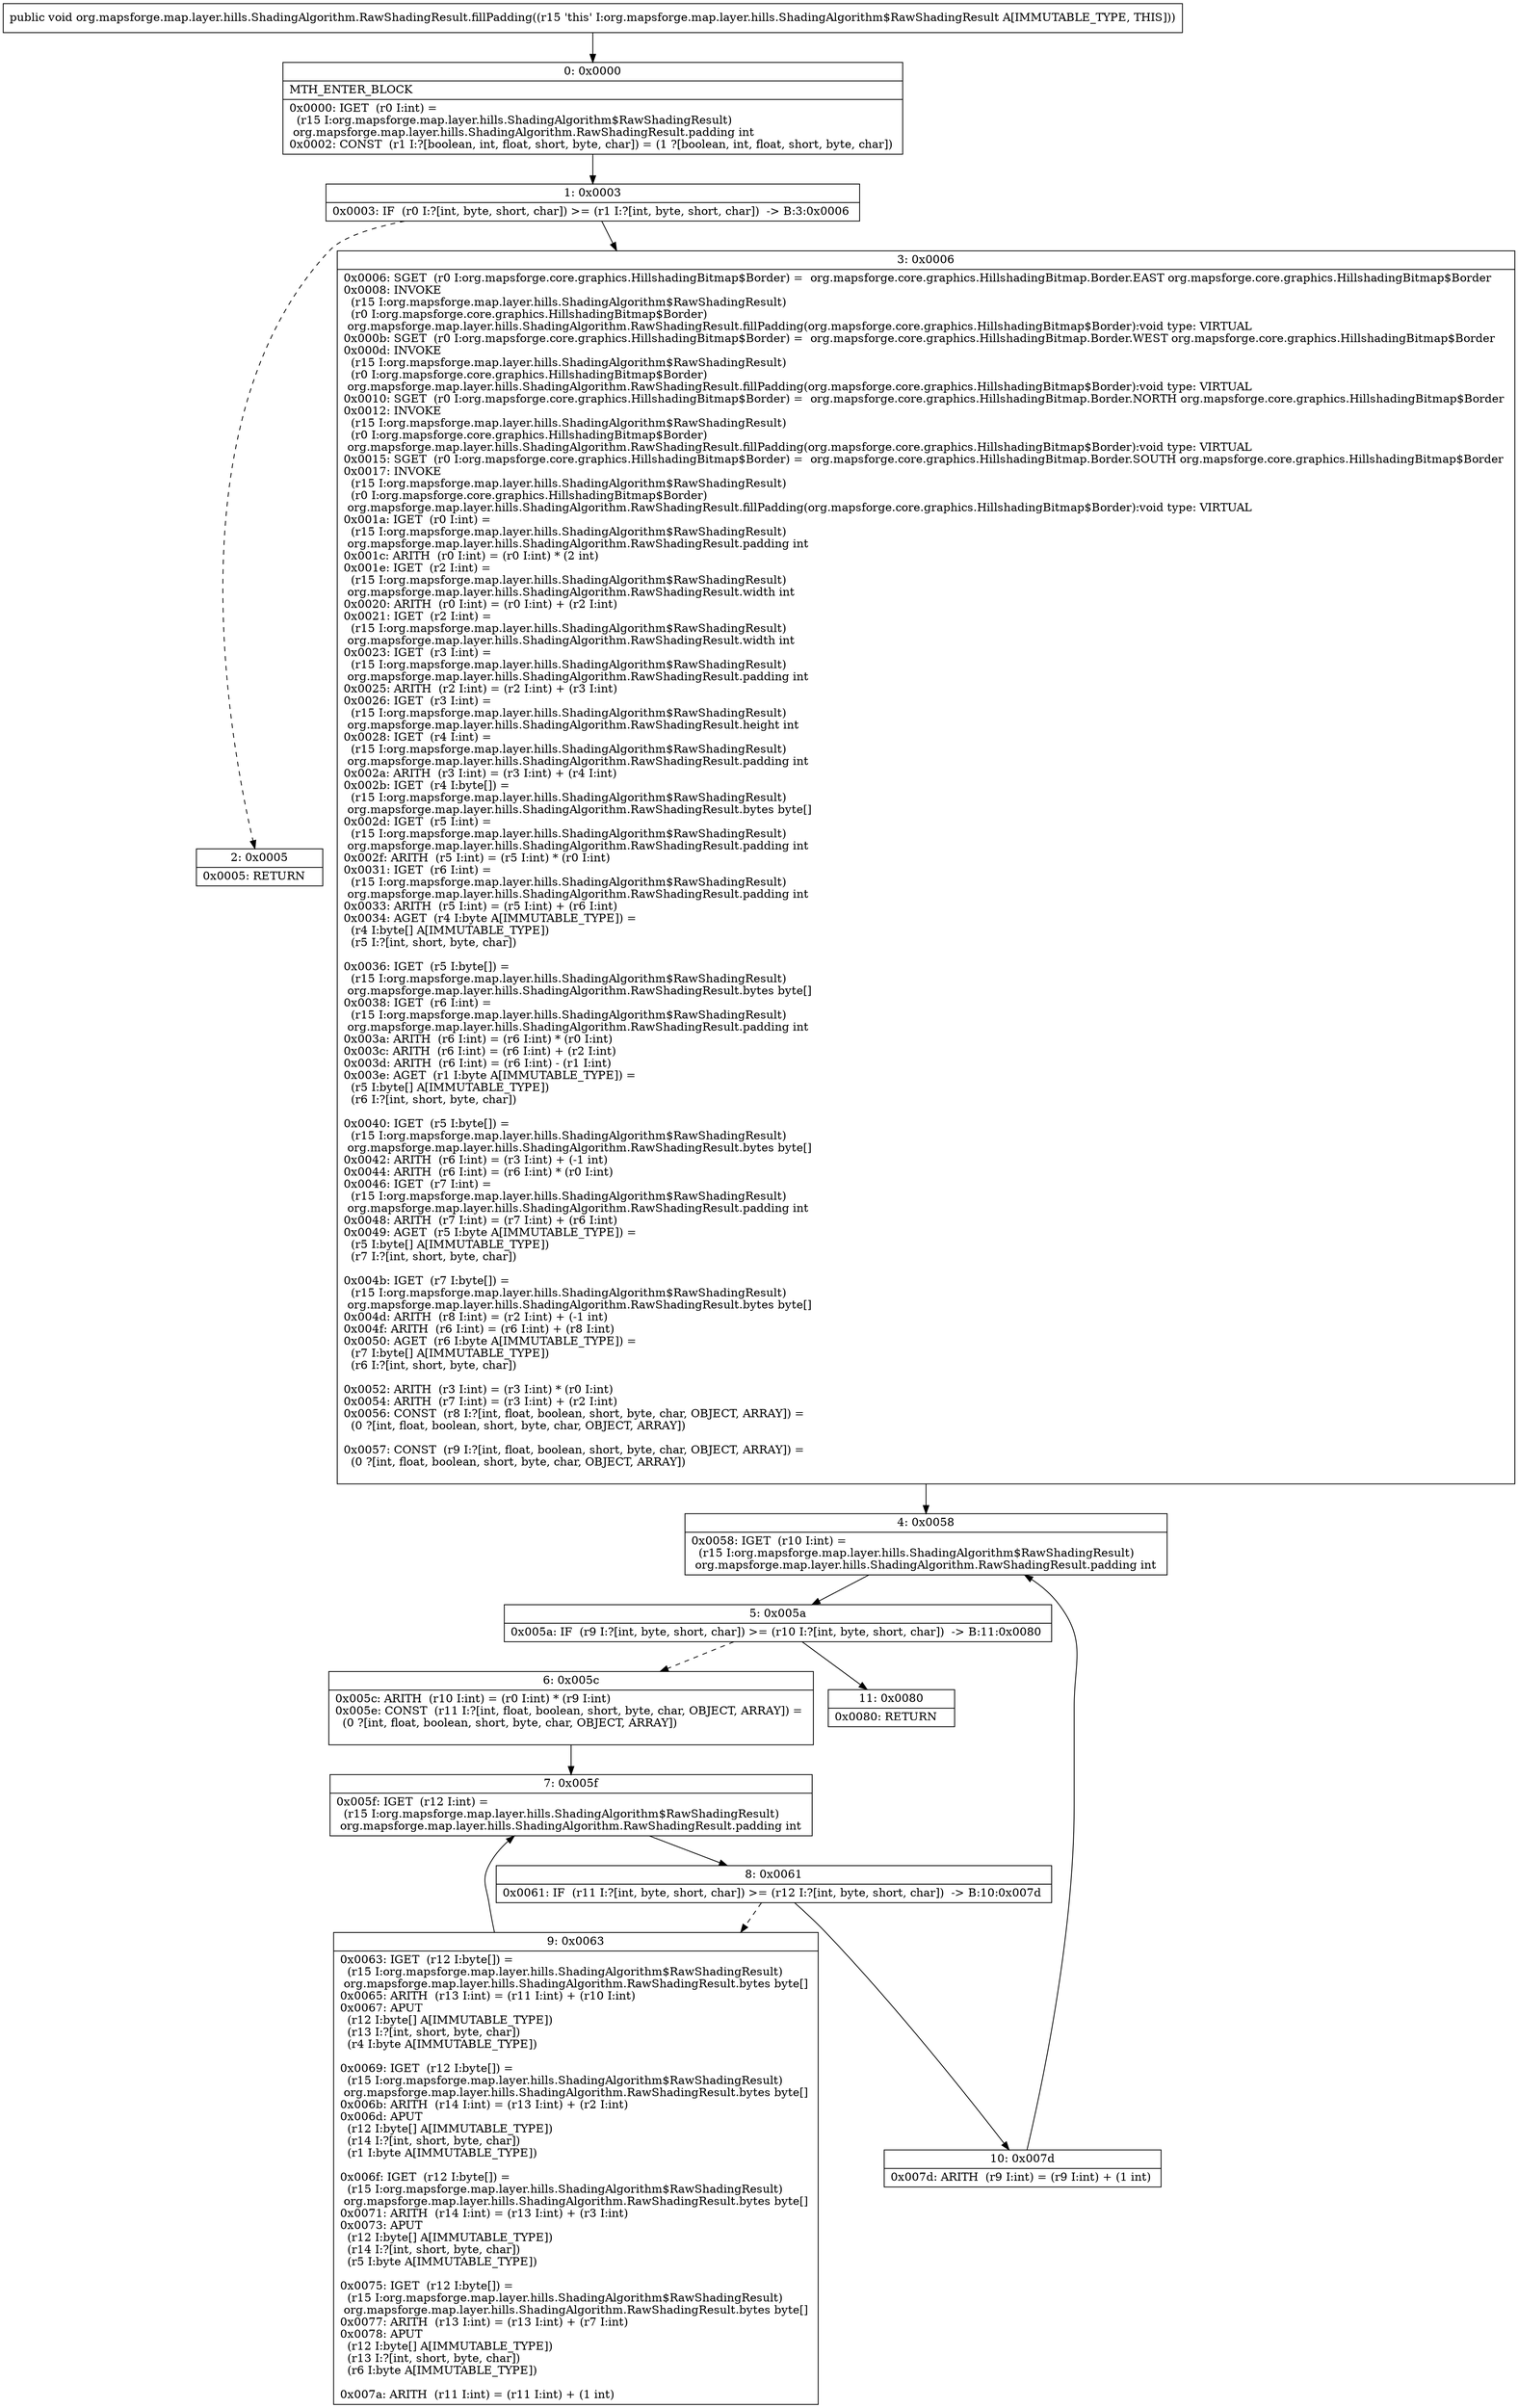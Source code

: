 digraph "CFG fororg.mapsforge.map.layer.hills.ShadingAlgorithm.RawShadingResult.fillPadding()V" {
Node_0 [shape=record,label="{0\:\ 0x0000|MTH_ENTER_BLOCK\l|0x0000: IGET  (r0 I:int) = \l  (r15 I:org.mapsforge.map.layer.hills.ShadingAlgorithm$RawShadingResult)\l org.mapsforge.map.layer.hills.ShadingAlgorithm.RawShadingResult.padding int \l0x0002: CONST  (r1 I:?[boolean, int, float, short, byte, char]) = (1 ?[boolean, int, float, short, byte, char]) \l}"];
Node_1 [shape=record,label="{1\:\ 0x0003|0x0003: IF  (r0 I:?[int, byte, short, char]) \>= (r1 I:?[int, byte, short, char])  \-\> B:3:0x0006 \l}"];
Node_2 [shape=record,label="{2\:\ 0x0005|0x0005: RETURN   \l}"];
Node_3 [shape=record,label="{3\:\ 0x0006|0x0006: SGET  (r0 I:org.mapsforge.core.graphics.HillshadingBitmap$Border) =  org.mapsforge.core.graphics.HillshadingBitmap.Border.EAST org.mapsforge.core.graphics.HillshadingBitmap$Border \l0x0008: INVOKE  \l  (r15 I:org.mapsforge.map.layer.hills.ShadingAlgorithm$RawShadingResult)\l  (r0 I:org.mapsforge.core.graphics.HillshadingBitmap$Border)\l org.mapsforge.map.layer.hills.ShadingAlgorithm.RawShadingResult.fillPadding(org.mapsforge.core.graphics.HillshadingBitmap$Border):void type: VIRTUAL \l0x000b: SGET  (r0 I:org.mapsforge.core.graphics.HillshadingBitmap$Border) =  org.mapsforge.core.graphics.HillshadingBitmap.Border.WEST org.mapsforge.core.graphics.HillshadingBitmap$Border \l0x000d: INVOKE  \l  (r15 I:org.mapsforge.map.layer.hills.ShadingAlgorithm$RawShadingResult)\l  (r0 I:org.mapsforge.core.graphics.HillshadingBitmap$Border)\l org.mapsforge.map.layer.hills.ShadingAlgorithm.RawShadingResult.fillPadding(org.mapsforge.core.graphics.HillshadingBitmap$Border):void type: VIRTUAL \l0x0010: SGET  (r0 I:org.mapsforge.core.graphics.HillshadingBitmap$Border) =  org.mapsforge.core.graphics.HillshadingBitmap.Border.NORTH org.mapsforge.core.graphics.HillshadingBitmap$Border \l0x0012: INVOKE  \l  (r15 I:org.mapsforge.map.layer.hills.ShadingAlgorithm$RawShadingResult)\l  (r0 I:org.mapsforge.core.graphics.HillshadingBitmap$Border)\l org.mapsforge.map.layer.hills.ShadingAlgorithm.RawShadingResult.fillPadding(org.mapsforge.core.graphics.HillshadingBitmap$Border):void type: VIRTUAL \l0x0015: SGET  (r0 I:org.mapsforge.core.graphics.HillshadingBitmap$Border) =  org.mapsforge.core.graphics.HillshadingBitmap.Border.SOUTH org.mapsforge.core.graphics.HillshadingBitmap$Border \l0x0017: INVOKE  \l  (r15 I:org.mapsforge.map.layer.hills.ShadingAlgorithm$RawShadingResult)\l  (r0 I:org.mapsforge.core.graphics.HillshadingBitmap$Border)\l org.mapsforge.map.layer.hills.ShadingAlgorithm.RawShadingResult.fillPadding(org.mapsforge.core.graphics.HillshadingBitmap$Border):void type: VIRTUAL \l0x001a: IGET  (r0 I:int) = \l  (r15 I:org.mapsforge.map.layer.hills.ShadingAlgorithm$RawShadingResult)\l org.mapsforge.map.layer.hills.ShadingAlgorithm.RawShadingResult.padding int \l0x001c: ARITH  (r0 I:int) = (r0 I:int) * (2 int) \l0x001e: IGET  (r2 I:int) = \l  (r15 I:org.mapsforge.map.layer.hills.ShadingAlgorithm$RawShadingResult)\l org.mapsforge.map.layer.hills.ShadingAlgorithm.RawShadingResult.width int \l0x0020: ARITH  (r0 I:int) = (r0 I:int) + (r2 I:int) \l0x0021: IGET  (r2 I:int) = \l  (r15 I:org.mapsforge.map.layer.hills.ShadingAlgorithm$RawShadingResult)\l org.mapsforge.map.layer.hills.ShadingAlgorithm.RawShadingResult.width int \l0x0023: IGET  (r3 I:int) = \l  (r15 I:org.mapsforge.map.layer.hills.ShadingAlgorithm$RawShadingResult)\l org.mapsforge.map.layer.hills.ShadingAlgorithm.RawShadingResult.padding int \l0x0025: ARITH  (r2 I:int) = (r2 I:int) + (r3 I:int) \l0x0026: IGET  (r3 I:int) = \l  (r15 I:org.mapsforge.map.layer.hills.ShadingAlgorithm$RawShadingResult)\l org.mapsforge.map.layer.hills.ShadingAlgorithm.RawShadingResult.height int \l0x0028: IGET  (r4 I:int) = \l  (r15 I:org.mapsforge.map.layer.hills.ShadingAlgorithm$RawShadingResult)\l org.mapsforge.map.layer.hills.ShadingAlgorithm.RawShadingResult.padding int \l0x002a: ARITH  (r3 I:int) = (r3 I:int) + (r4 I:int) \l0x002b: IGET  (r4 I:byte[]) = \l  (r15 I:org.mapsforge.map.layer.hills.ShadingAlgorithm$RawShadingResult)\l org.mapsforge.map.layer.hills.ShadingAlgorithm.RawShadingResult.bytes byte[] \l0x002d: IGET  (r5 I:int) = \l  (r15 I:org.mapsforge.map.layer.hills.ShadingAlgorithm$RawShadingResult)\l org.mapsforge.map.layer.hills.ShadingAlgorithm.RawShadingResult.padding int \l0x002f: ARITH  (r5 I:int) = (r5 I:int) * (r0 I:int) \l0x0031: IGET  (r6 I:int) = \l  (r15 I:org.mapsforge.map.layer.hills.ShadingAlgorithm$RawShadingResult)\l org.mapsforge.map.layer.hills.ShadingAlgorithm.RawShadingResult.padding int \l0x0033: ARITH  (r5 I:int) = (r5 I:int) + (r6 I:int) \l0x0034: AGET  (r4 I:byte A[IMMUTABLE_TYPE]) = \l  (r4 I:byte[] A[IMMUTABLE_TYPE])\l  (r5 I:?[int, short, byte, char])\l \l0x0036: IGET  (r5 I:byte[]) = \l  (r15 I:org.mapsforge.map.layer.hills.ShadingAlgorithm$RawShadingResult)\l org.mapsforge.map.layer.hills.ShadingAlgorithm.RawShadingResult.bytes byte[] \l0x0038: IGET  (r6 I:int) = \l  (r15 I:org.mapsforge.map.layer.hills.ShadingAlgorithm$RawShadingResult)\l org.mapsforge.map.layer.hills.ShadingAlgorithm.RawShadingResult.padding int \l0x003a: ARITH  (r6 I:int) = (r6 I:int) * (r0 I:int) \l0x003c: ARITH  (r6 I:int) = (r6 I:int) + (r2 I:int) \l0x003d: ARITH  (r6 I:int) = (r6 I:int) \- (r1 I:int) \l0x003e: AGET  (r1 I:byte A[IMMUTABLE_TYPE]) = \l  (r5 I:byte[] A[IMMUTABLE_TYPE])\l  (r6 I:?[int, short, byte, char])\l \l0x0040: IGET  (r5 I:byte[]) = \l  (r15 I:org.mapsforge.map.layer.hills.ShadingAlgorithm$RawShadingResult)\l org.mapsforge.map.layer.hills.ShadingAlgorithm.RawShadingResult.bytes byte[] \l0x0042: ARITH  (r6 I:int) = (r3 I:int) + (\-1 int) \l0x0044: ARITH  (r6 I:int) = (r6 I:int) * (r0 I:int) \l0x0046: IGET  (r7 I:int) = \l  (r15 I:org.mapsforge.map.layer.hills.ShadingAlgorithm$RawShadingResult)\l org.mapsforge.map.layer.hills.ShadingAlgorithm.RawShadingResult.padding int \l0x0048: ARITH  (r7 I:int) = (r7 I:int) + (r6 I:int) \l0x0049: AGET  (r5 I:byte A[IMMUTABLE_TYPE]) = \l  (r5 I:byte[] A[IMMUTABLE_TYPE])\l  (r7 I:?[int, short, byte, char])\l \l0x004b: IGET  (r7 I:byte[]) = \l  (r15 I:org.mapsforge.map.layer.hills.ShadingAlgorithm$RawShadingResult)\l org.mapsforge.map.layer.hills.ShadingAlgorithm.RawShadingResult.bytes byte[] \l0x004d: ARITH  (r8 I:int) = (r2 I:int) + (\-1 int) \l0x004f: ARITH  (r6 I:int) = (r6 I:int) + (r8 I:int) \l0x0050: AGET  (r6 I:byte A[IMMUTABLE_TYPE]) = \l  (r7 I:byte[] A[IMMUTABLE_TYPE])\l  (r6 I:?[int, short, byte, char])\l \l0x0052: ARITH  (r3 I:int) = (r3 I:int) * (r0 I:int) \l0x0054: ARITH  (r7 I:int) = (r3 I:int) + (r2 I:int) \l0x0056: CONST  (r8 I:?[int, float, boolean, short, byte, char, OBJECT, ARRAY]) = \l  (0 ?[int, float, boolean, short, byte, char, OBJECT, ARRAY])\l \l0x0057: CONST  (r9 I:?[int, float, boolean, short, byte, char, OBJECT, ARRAY]) = \l  (0 ?[int, float, boolean, short, byte, char, OBJECT, ARRAY])\l \l}"];
Node_4 [shape=record,label="{4\:\ 0x0058|0x0058: IGET  (r10 I:int) = \l  (r15 I:org.mapsforge.map.layer.hills.ShadingAlgorithm$RawShadingResult)\l org.mapsforge.map.layer.hills.ShadingAlgorithm.RawShadingResult.padding int \l}"];
Node_5 [shape=record,label="{5\:\ 0x005a|0x005a: IF  (r9 I:?[int, byte, short, char]) \>= (r10 I:?[int, byte, short, char])  \-\> B:11:0x0080 \l}"];
Node_6 [shape=record,label="{6\:\ 0x005c|0x005c: ARITH  (r10 I:int) = (r0 I:int) * (r9 I:int) \l0x005e: CONST  (r11 I:?[int, float, boolean, short, byte, char, OBJECT, ARRAY]) = \l  (0 ?[int, float, boolean, short, byte, char, OBJECT, ARRAY])\l \l}"];
Node_7 [shape=record,label="{7\:\ 0x005f|0x005f: IGET  (r12 I:int) = \l  (r15 I:org.mapsforge.map.layer.hills.ShadingAlgorithm$RawShadingResult)\l org.mapsforge.map.layer.hills.ShadingAlgorithm.RawShadingResult.padding int \l}"];
Node_8 [shape=record,label="{8\:\ 0x0061|0x0061: IF  (r11 I:?[int, byte, short, char]) \>= (r12 I:?[int, byte, short, char])  \-\> B:10:0x007d \l}"];
Node_9 [shape=record,label="{9\:\ 0x0063|0x0063: IGET  (r12 I:byte[]) = \l  (r15 I:org.mapsforge.map.layer.hills.ShadingAlgorithm$RawShadingResult)\l org.mapsforge.map.layer.hills.ShadingAlgorithm.RawShadingResult.bytes byte[] \l0x0065: ARITH  (r13 I:int) = (r11 I:int) + (r10 I:int) \l0x0067: APUT  \l  (r12 I:byte[] A[IMMUTABLE_TYPE])\l  (r13 I:?[int, short, byte, char])\l  (r4 I:byte A[IMMUTABLE_TYPE])\l \l0x0069: IGET  (r12 I:byte[]) = \l  (r15 I:org.mapsforge.map.layer.hills.ShadingAlgorithm$RawShadingResult)\l org.mapsforge.map.layer.hills.ShadingAlgorithm.RawShadingResult.bytes byte[] \l0x006b: ARITH  (r14 I:int) = (r13 I:int) + (r2 I:int) \l0x006d: APUT  \l  (r12 I:byte[] A[IMMUTABLE_TYPE])\l  (r14 I:?[int, short, byte, char])\l  (r1 I:byte A[IMMUTABLE_TYPE])\l \l0x006f: IGET  (r12 I:byte[]) = \l  (r15 I:org.mapsforge.map.layer.hills.ShadingAlgorithm$RawShadingResult)\l org.mapsforge.map.layer.hills.ShadingAlgorithm.RawShadingResult.bytes byte[] \l0x0071: ARITH  (r14 I:int) = (r13 I:int) + (r3 I:int) \l0x0073: APUT  \l  (r12 I:byte[] A[IMMUTABLE_TYPE])\l  (r14 I:?[int, short, byte, char])\l  (r5 I:byte A[IMMUTABLE_TYPE])\l \l0x0075: IGET  (r12 I:byte[]) = \l  (r15 I:org.mapsforge.map.layer.hills.ShadingAlgorithm$RawShadingResult)\l org.mapsforge.map.layer.hills.ShadingAlgorithm.RawShadingResult.bytes byte[] \l0x0077: ARITH  (r13 I:int) = (r13 I:int) + (r7 I:int) \l0x0078: APUT  \l  (r12 I:byte[] A[IMMUTABLE_TYPE])\l  (r13 I:?[int, short, byte, char])\l  (r6 I:byte A[IMMUTABLE_TYPE])\l \l0x007a: ARITH  (r11 I:int) = (r11 I:int) + (1 int) \l}"];
Node_10 [shape=record,label="{10\:\ 0x007d|0x007d: ARITH  (r9 I:int) = (r9 I:int) + (1 int) \l}"];
Node_11 [shape=record,label="{11\:\ 0x0080|0x0080: RETURN   \l}"];
MethodNode[shape=record,label="{public void org.mapsforge.map.layer.hills.ShadingAlgorithm.RawShadingResult.fillPadding((r15 'this' I:org.mapsforge.map.layer.hills.ShadingAlgorithm$RawShadingResult A[IMMUTABLE_TYPE, THIS])) }"];
MethodNode -> Node_0;
Node_0 -> Node_1;
Node_1 -> Node_2[style=dashed];
Node_1 -> Node_3;
Node_3 -> Node_4;
Node_4 -> Node_5;
Node_5 -> Node_6[style=dashed];
Node_5 -> Node_11;
Node_6 -> Node_7;
Node_7 -> Node_8;
Node_8 -> Node_9[style=dashed];
Node_8 -> Node_10;
Node_9 -> Node_7;
Node_10 -> Node_4;
}

